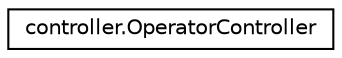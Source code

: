 digraph "Graphical Class Hierarchy"
{
  edge [fontname="Helvetica",fontsize="10",labelfontname="Helvetica",labelfontsize="10"];
  node [fontname="Helvetica",fontsize="10",shape=record];
  rankdir="LR";
  Node0 [label="controller.OperatorController",height=0.2,width=0.4,color="black", fillcolor="white", style="filled",URL="$classcontroller_1_1_operator_controller.html"];
}
